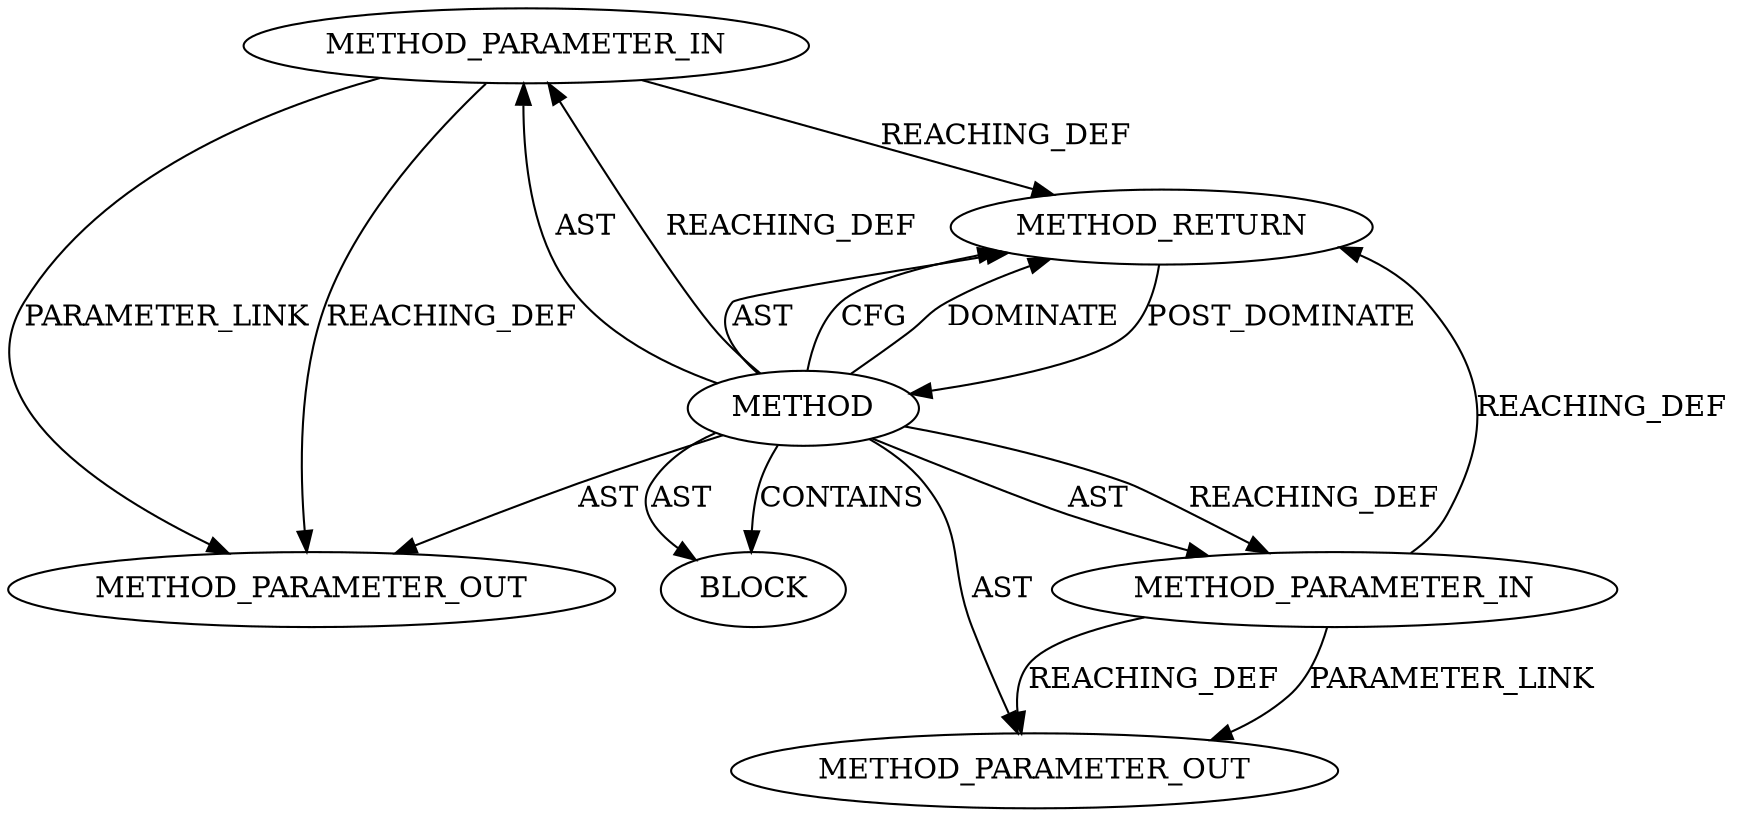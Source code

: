 digraph {
  13352 [label=METHOD_PARAMETER_OUT ORDER=1 CODE="p1" IS_VARIADIC=false TYPE_FULL_NAME="ANY" EVALUATION_STRATEGY="BY_VALUE" INDEX=1 NAME="p1"]
  12238 [label=METHOD_PARAMETER_IN ORDER=2 CODE="p2" IS_VARIADIC=false TYPE_FULL_NAME="ANY" EVALUATION_STRATEGY="BY_VALUE" INDEX=2 NAME="p2"]
  12237 [label=METHOD_PARAMETER_IN ORDER=1 CODE="p1" IS_VARIADIC=false TYPE_FULL_NAME="ANY" EVALUATION_STRATEGY="BY_VALUE" INDEX=1 NAME="p1"]
  12239 [label=BLOCK ORDER=1 ARGUMENT_INDEX=1 CODE="<empty>" TYPE_FULL_NAME="ANY"]
  12236 [label=METHOD AST_PARENT_TYPE="NAMESPACE_BLOCK" AST_PARENT_FULL_NAME="<global>" ORDER=0 CODE="<empty>" FULL_NAME="put_unaligned_le32" IS_EXTERNAL=true FILENAME="<empty>" SIGNATURE="" NAME="put_unaligned_le32"]
  13353 [label=METHOD_PARAMETER_OUT ORDER=2 CODE="p2" IS_VARIADIC=false TYPE_FULL_NAME="ANY" EVALUATION_STRATEGY="BY_VALUE" INDEX=2 NAME="p2"]
  12240 [label=METHOD_RETURN ORDER=2 CODE="RET" TYPE_FULL_NAME="ANY" EVALUATION_STRATEGY="BY_VALUE"]
  12236 -> 12240 [label=AST ]
  12237 -> 13352 [label=REACHING_DEF VARIABLE="p1"]
  12236 -> 12240 [label=CFG ]
  12236 -> 12238 [label=AST ]
  12237 -> 12240 [label=REACHING_DEF VARIABLE="p1"]
  12236 -> 13352 [label=AST ]
  12238 -> 13353 [label=PARAMETER_LINK ]
  12236 -> 12238 [label=REACHING_DEF VARIABLE=""]
  12236 -> 12239 [label=AST ]
  12237 -> 13352 [label=PARAMETER_LINK ]
  12240 -> 12236 [label=POST_DOMINATE ]
  12238 -> 13353 [label=REACHING_DEF VARIABLE="p2"]
  12236 -> 12237 [label=AST ]
  12236 -> 12239 [label=CONTAINS ]
  12236 -> 12237 [label=REACHING_DEF VARIABLE=""]
  12236 -> 12240 [label=DOMINATE ]
  12236 -> 13353 [label=AST ]
  12238 -> 12240 [label=REACHING_DEF VARIABLE="p2"]
}

